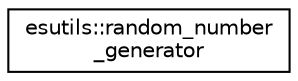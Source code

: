 digraph "Graphical Class Hierarchy"
{
  edge [fontname="Helvetica",fontsize="10",labelfontname="Helvetica",labelfontsize="10"];
  node [fontname="Helvetica",fontsize="10",shape=record];
  rankdir="LR";
  Node0 [label="esutils::random_number\l_generator",height=0.2,width=0.4,color="black", fillcolor="white", style="filled",URL="$classesutils_1_1random__number__generator.html"];
}
